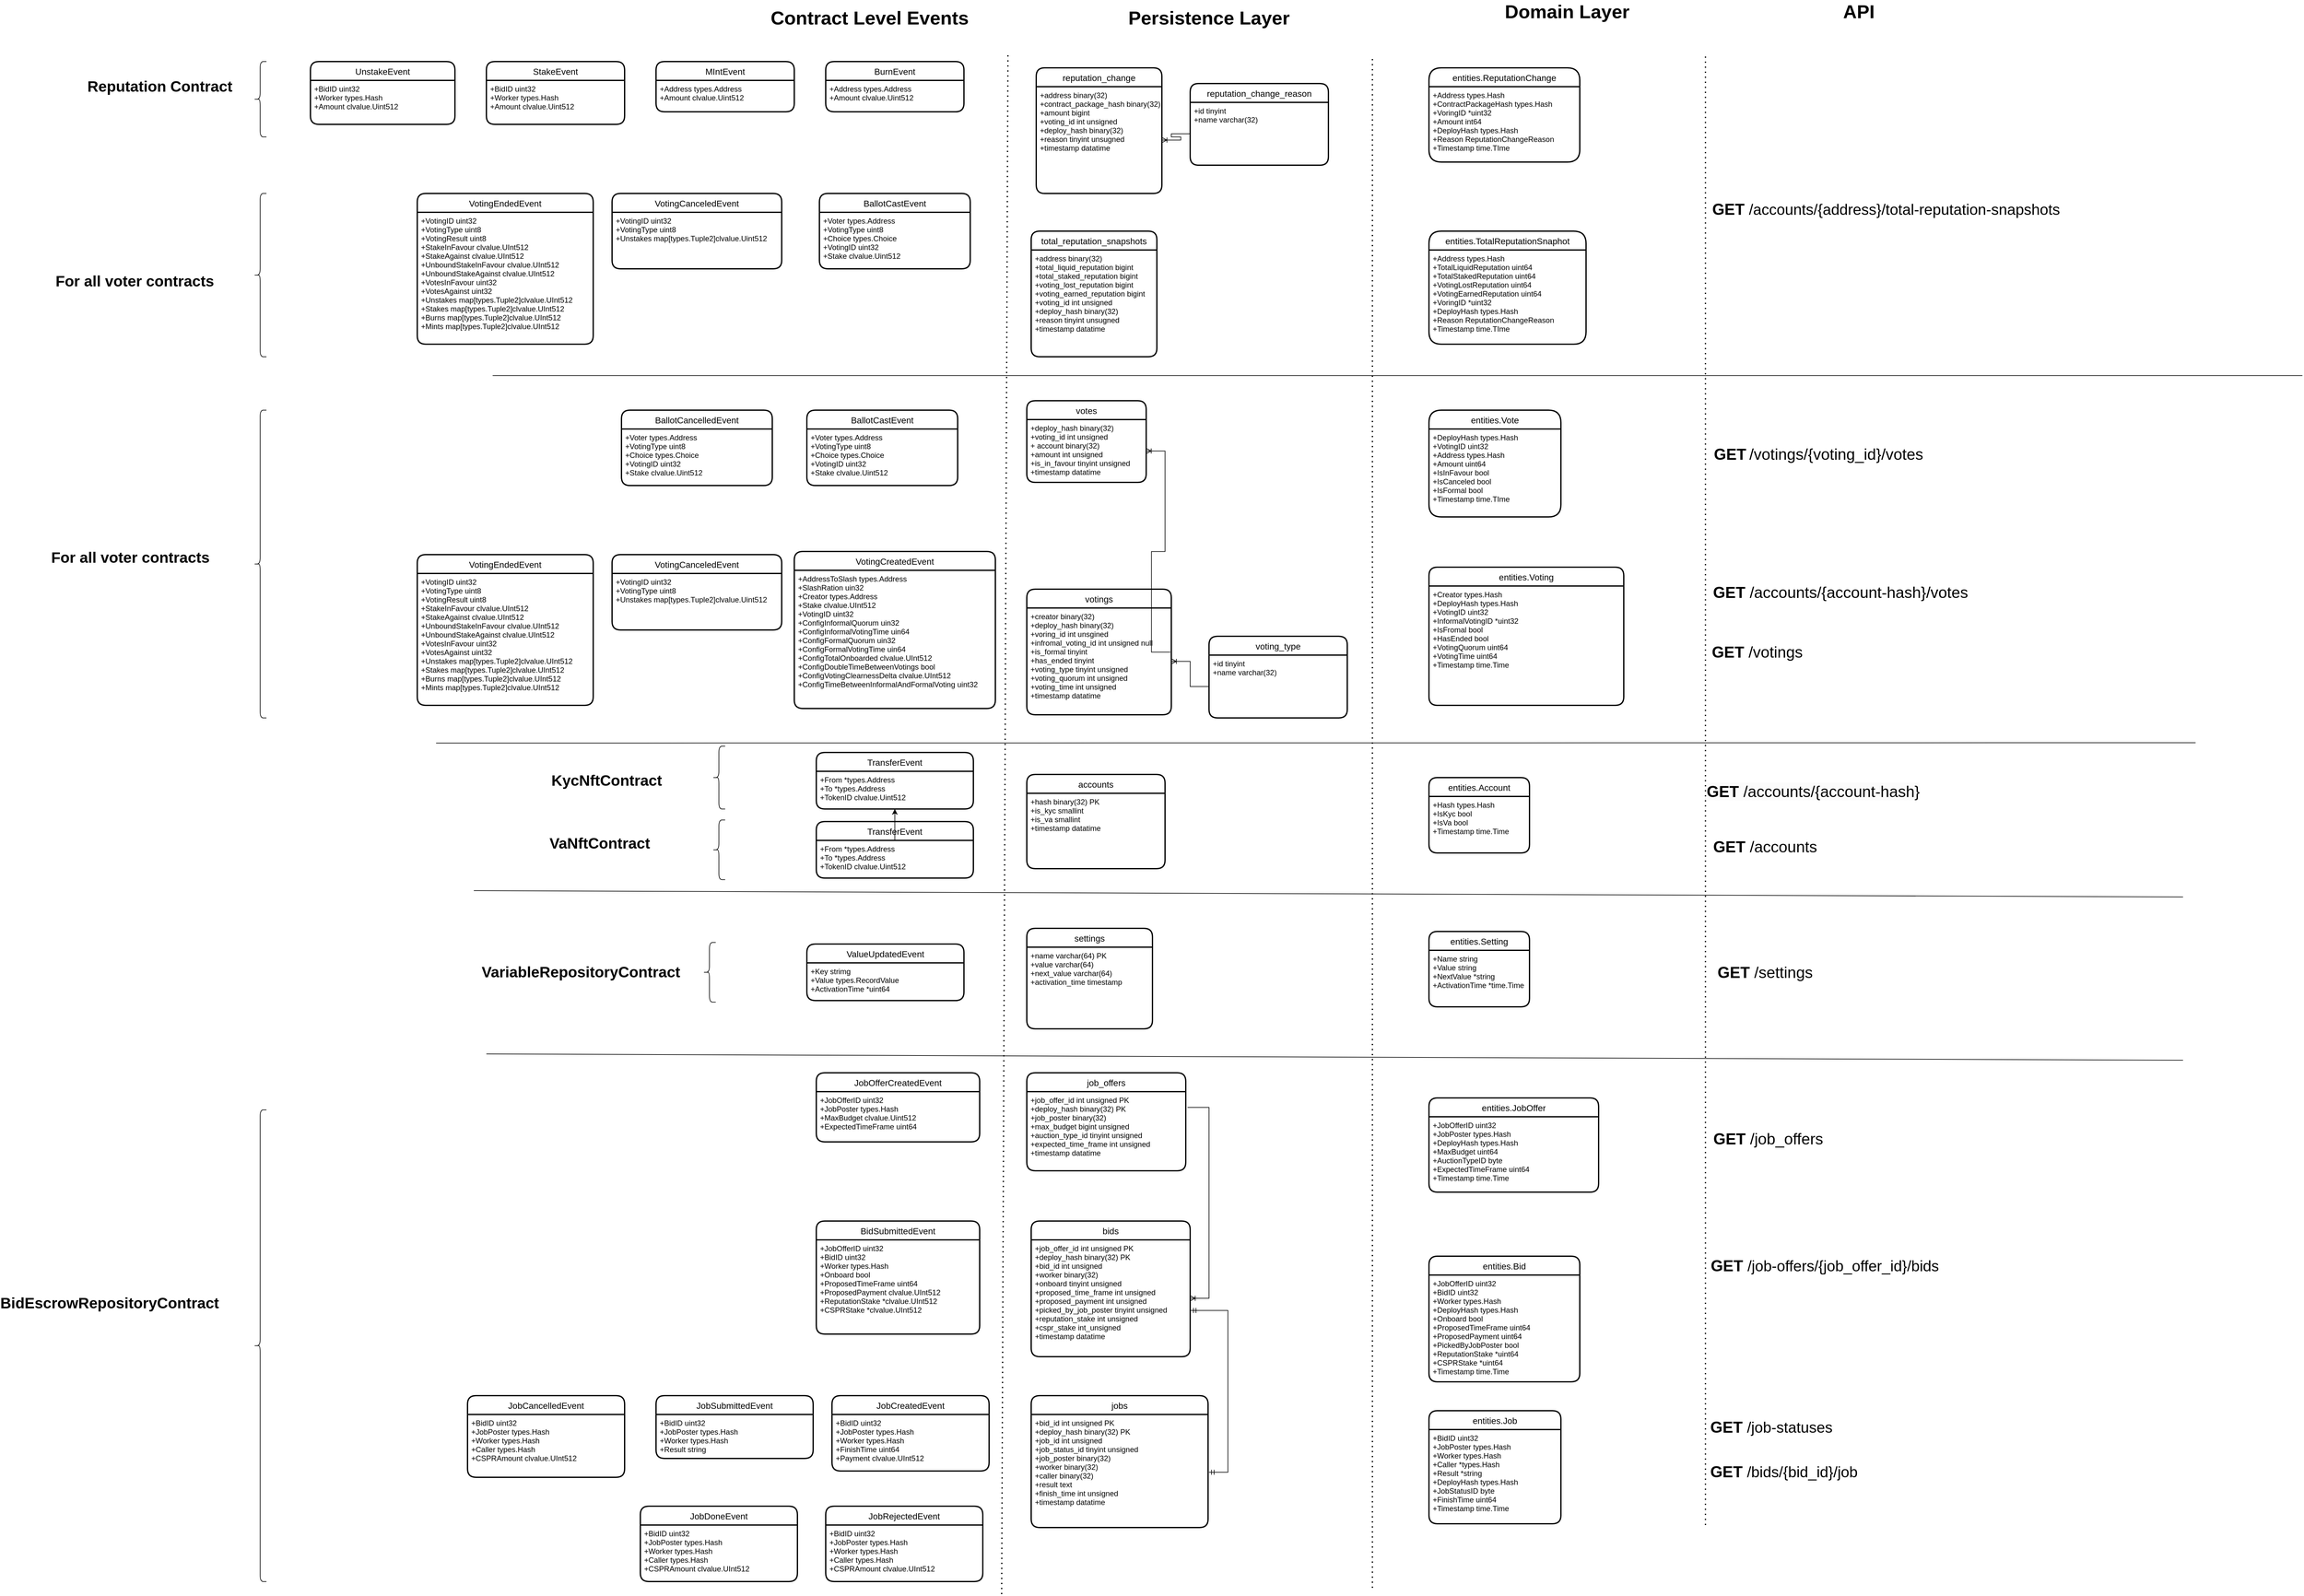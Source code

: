 <mxfile version="21.6.6" type="device">
  <diagram name="Страница 1" id="TCb4qISm6KaE92ohDFvd">
    <mxGraphModel dx="5564" dy="2964" grid="1" gridSize="10" guides="1" tooltips="1" connect="1" arrows="1" fold="1" page="1" pageScale="1" pageWidth="827" pageHeight="1169" math="0" shadow="0">
      <root>
        <mxCell id="0" />
        <mxCell id="1" parent="0" />
        <mxCell id="FaRXy2FFPlZX_t-hhjQD-1" value="reputation_change" style="swimlane;childLayout=stackLayout;horizontal=1;startSize=30;horizontalStack=0;rounded=1;fontSize=14;fontStyle=0;strokeWidth=2;resizeParent=0;resizeLast=1;shadow=0;dashed=0;align=center;" parent="1" vertex="1">
          <mxGeometry x="-625" y="20" width="200" height="200" as="geometry" />
        </mxCell>
        <mxCell id="FaRXy2FFPlZX_t-hhjQD-2" value="+address binary(32)&#xa;+contract_package_hash binary(32)&#xa;+amount bigint&#xa;+voting_id int unsigned&#xa;+deploy_hash binary(32)&#xa;+reason tinyint unsugned&#xa;+timestamp datatime&#xa;" style="align=left;strokeColor=none;fillColor=none;spacingLeft=4;fontSize=12;verticalAlign=top;resizable=0;rotatable=0;part=1;" parent="FaRXy2FFPlZX_t-hhjQD-1" vertex="1">
          <mxGeometry y="30" width="200" height="170" as="geometry" />
        </mxCell>
        <mxCell id="FaRXy2FFPlZX_t-hhjQD-3" value="votings" style="swimlane;childLayout=stackLayout;horizontal=1;startSize=30;horizontalStack=0;rounded=1;fontSize=14;fontStyle=0;strokeWidth=2;resizeParent=0;resizeLast=1;shadow=0;dashed=0;align=center;" parent="1" vertex="1">
          <mxGeometry x="-640" y="850" width="230" height="200" as="geometry" />
        </mxCell>
        <mxCell id="FaRXy2FFPlZX_t-hhjQD-4" value="+creator binary(32)&#xa;+deploy_hash binary(32)&#xa;+voring_id int unsgined&#xa;+infromal_voting_id int unsigned null&#xa;+is_formal tinyint &#xa;+has_ended tinyint&#xa;+voting_type tinyint unsigned&#xa;+voting_quorum int unsigned&#xa;+voting_time int unsigned &#xa;+timestamp datatime&#xa;" style="align=left;strokeColor=none;fillColor=none;spacingLeft=4;fontSize=12;verticalAlign=top;resizable=0;rotatable=0;part=1;" parent="FaRXy2FFPlZX_t-hhjQD-3" vertex="1">
          <mxGeometry y="30" width="230" height="170" as="geometry" />
        </mxCell>
        <mxCell id="FaRXy2FFPlZX_t-hhjQD-5" value="votes" style="swimlane;childLayout=stackLayout;horizontal=1;startSize=30;horizontalStack=0;rounded=1;fontSize=14;fontStyle=0;strokeWidth=2;resizeParent=0;resizeLast=1;shadow=0;dashed=0;align=center;" parent="1" vertex="1">
          <mxGeometry x="-640" y="550" width="190" height="130" as="geometry" />
        </mxCell>
        <mxCell id="FaRXy2FFPlZX_t-hhjQD-6" value="+deploy_hash binary(32)&#xa;+voting_id int unsigned&#xa;+ account binary(32)&#xa;+amount int unsigned&#xa;+is_in_favour tinyint unsigned&#xa;+timestamp datatime" style="align=left;strokeColor=none;fillColor=none;spacingLeft=4;fontSize=12;verticalAlign=top;resizable=0;rotatable=0;part=1;" parent="FaRXy2FFPlZX_t-hhjQD-5" vertex="1">
          <mxGeometry y="30" width="190" height="100" as="geometry" />
        </mxCell>
        <mxCell id="FaRXy2FFPlZX_t-hhjQD-7" value="settings" style="swimlane;childLayout=stackLayout;horizontal=1;startSize=30;horizontalStack=0;rounded=1;fontSize=14;fontStyle=0;strokeWidth=2;resizeParent=0;resizeLast=1;shadow=0;dashed=0;align=center;" parent="1" vertex="1">
          <mxGeometry x="-640" y="1390" width="200" height="160" as="geometry" />
        </mxCell>
        <mxCell id="FaRXy2FFPlZX_t-hhjQD-8" value="+name varchar(64) PK&#xa;+value varchar(64)&#xa;+next_value varchar(64)&#xa;+activation_time timestamp" style="align=left;strokeColor=none;fillColor=none;spacingLeft=4;fontSize=12;verticalAlign=top;resizable=0;rotatable=0;part=1;" parent="FaRXy2FFPlZX_t-hhjQD-7" vertex="1">
          <mxGeometry y="30" width="200" height="130" as="geometry" />
        </mxCell>
        <mxCell id="FaRXy2FFPlZX_t-hhjQD-9" value="accounts" style="swimlane;childLayout=stackLayout;horizontal=1;startSize=30;horizontalStack=0;rounded=1;fontSize=14;fontStyle=0;strokeWidth=2;resizeParent=0;resizeLast=1;shadow=0;dashed=0;align=center;" parent="1" vertex="1">
          <mxGeometry x="-640" y="1145" width="220" height="150" as="geometry" />
        </mxCell>
        <mxCell id="FaRXy2FFPlZX_t-hhjQD-10" value="+hash binary(32) PK&#xa;+is_kyc smallint&#xa;+is_va smallint&#xa;+timestamp datatime&#xa;" style="align=left;strokeColor=none;fillColor=none;spacingLeft=4;fontSize=12;verticalAlign=top;resizable=0;rotatable=0;part=1;" parent="FaRXy2FFPlZX_t-hhjQD-9" vertex="1">
          <mxGeometry y="30" width="220" height="120" as="geometry" />
        </mxCell>
        <mxCell id="FaRXy2FFPlZX_t-hhjQD-15" value="&lt;font style=&quot;font-size: 30px;&quot;&gt;&lt;b&gt;Persistenсe Layer&lt;/b&gt;&lt;/font&gt;" style="text;html=1;strokeColor=none;fillColor=none;align=center;verticalAlign=middle;whiteSpace=wrap;rounded=0;" parent="1" vertex="1">
          <mxGeometry x="-570" y="-70" width="440" height="20" as="geometry" />
        </mxCell>
        <mxCell id="FaRXy2FFPlZX_t-hhjQD-16" value="" style="endArrow=none;dashed=1;html=1;dashPattern=1 3;strokeWidth=2;rounded=0;fontSize=24;" parent="1" edge="1">
          <mxGeometry width="50" height="50" relative="1" as="geometry">
            <mxPoint x="-90" y="2440" as="sourcePoint" />
            <mxPoint x="-90" as="targetPoint" />
          </mxGeometry>
        </mxCell>
        <mxCell id="FaRXy2FFPlZX_t-hhjQD-17" value="&lt;font style=&quot;font-size: 30px;&quot;&gt;&lt;b&gt;Domain Layer&lt;/b&gt;&lt;/font&gt;" style="text;html=1;strokeColor=none;fillColor=none;align=center;verticalAlign=middle;whiteSpace=wrap;rounded=0;" parent="1" vertex="1">
          <mxGeometry y="-80" width="440" height="20" as="geometry" />
        </mxCell>
        <mxCell id="FaRXy2FFPlZX_t-hhjQD-18" value="&lt;font style=&quot;font-size: 30px;&quot;&gt;&lt;b&gt;&amp;nbsp;API&lt;/b&gt;&lt;/font&gt;" style="text;html=1;strokeColor=none;fillColor=none;align=center;verticalAlign=middle;whiteSpace=wrap;rounded=0;" parent="1" vertex="1">
          <mxGeometry x="460" y="-80" width="440" height="20" as="geometry" />
        </mxCell>
        <mxCell id="FaRXy2FFPlZX_t-hhjQD-19" value="entities.Account" style="swimlane;childLayout=stackLayout;horizontal=1;startSize=30;horizontalStack=0;rounded=1;fontSize=14;fontStyle=0;strokeWidth=2;resizeParent=0;resizeLast=1;shadow=0;dashed=0;align=center;" parent="1" vertex="1">
          <mxGeometry y="1150" width="160" height="120" as="geometry" />
        </mxCell>
        <mxCell id="FaRXy2FFPlZX_t-hhjQD-20" value="+Hash types.Hash&#xa;+IsKyc bool&#xa;+IsVa bool&#xa;+Timestamp time.Time&#xa;" style="align=left;strokeColor=none;fillColor=none;spacingLeft=4;fontSize=12;verticalAlign=top;resizable=0;rotatable=0;part=1;" parent="FaRXy2FFPlZX_t-hhjQD-19" vertex="1">
          <mxGeometry y="30" width="160" height="90" as="geometry" />
        </mxCell>
        <mxCell id="FaRXy2FFPlZX_t-hhjQD-21" value="" style="endArrow=none;dashed=1;html=1;dashPattern=1 3;strokeWidth=2;rounded=0;fontSize=24;" parent="1" edge="1">
          <mxGeometry width="50" height="50" relative="1" as="geometry">
            <mxPoint x="440" y="2340" as="sourcePoint" />
            <mxPoint x="440" as="targetPoint" />
          </mxGeometry>
        </mxCell>
        <mxCell id="FaRXy2FFPlZX_t-hhjQD-22" value="&lt;font style=&quot;font-size: 25px;&quot;&gt;&lt;b&gt;GET&lt;/b&gt; /accounts&lt;/font&gt;" style="text;html=1;strokeColor=none;fillColor=none;align=center;verticalAlign=middle;whiteSpace=wrap;rounded=0;fontSize=24;" parent="1" vertex="1">
          <mxGeometry x="440" y="1245" width="190" height="30" as="geometry" />
        </mxCell>
        <mxCell id="FaRXy2FFPlZX_t-hhjQD-27" value="" style="endArrow=none;html=1;rounded=0;fontSize=18;" parent="1" edge="1">
          <mxGeometry width="50" height="50" relative="1" as="geometry">
            <mxPoint x="-1520" y="1330" as="sourcePoint" />
            <mxPoint x="1200" y="1340" as="targetPoint" />
          </mxGeometry>
        </mxCell>
        <mxCell id="FaRXy2FFPlZX_t-hhjQD-30" value="entities.Setting" style="swimlane;childLayout=stackLayout;horizontal=1;startSize=30;horizontalStack=0;rounded=1;fontSize=14;fontStyle=0;strokeWidth=2;resizeParent=0;resizeLast=1;shadow=0;dashed=0;align=center;" parent="1" vertex="1">
          <mxGeometry y="1395" width="160" height="120" as="geometry" />
        </mxCell>
        <mxCell id="FaRXy2FFPlZX_t-hhjQD-31" value="+Name string&#xa;+Value string&#xa;+NextValue *string&#xa;+ActivationTime *time.Time" style="align=left;strokeColor=none;fillColor=none;spacingLeft=4;fontSize=12;verticalAlign=top;resizable=0;rotatable=0;part=1;" parent="FaRXy2FFPlZX_t-hhjQD-30" vertex="1">
          <mxGeometry y="30" width="160" height="90" as="geometry" />
        </mxCell>
        <mxCell id="FaRXy2FFPlZX_t-hhjQD-32" value="&lt;font style=&quot;font-size: 25px;&quot;&gt;&lt;b&gt;GET&lt;/b&gt; /job_offers&lt;/font&gt;" style="text;html=1;strokeColor=none;fillColor=none;align=center;verticalAlign=middle;whiteSpace=wrap;rounded=0;fontSize=24;" parent="1" vertex="1">
          <mxGeometry x="440" y="1710" width="200" height="30" as="geometry" />
        </mxCell>
        <mxCell id="FaRXy2FFPlZX_t-hhjQD-35" value="&lt;font style=&quot;font-size: 25px;&quot;&gt;&lt;b&gt;GET&lt;/b&gt; /settings&lt;/font&gt;" style="text;html=1;strokeColor=none;fillColor=none;align=center;verticalAlign=middle;whiteSpace=wrap;rounded=0;fontSize=24;" parent="1" vertex="1">
          <mxGeometry x="440" y="1445" width="190" height="30" as="geometry" />
        </mxCell>
        <mxCell id="FaRXy2FFPlZX_t-hhjQD-37" value="" style="endArrow=none;html=1;rounded=0;fontSize=18;" parent="1" edge="1">
          <mxGeometry width="50" height="50" relative="1" as="geometry">
            <mxPoint x="-1490" y="510" as="sourcePoint" />
            <mxPoint x="1390" y="510" as="targetPoint" />
          </mxGeometry>
        </mxCell>
        <mxCell id="FaRXy2FFPlZX_t-hhjQD-38" value="" style="edgeStyle=entityRelationEdgeStyle;fontSize=12;html=1;endArrow=ERoneToMany;rounded=0;exitX=0.993;exitY=0.413;exitDx=0;exitDy=0;exitPerimeter=0;entryX=1;entryY=0.5;entryDx=0;entryDy=0;" parent="1" source="FaRXy2FFPlZX_t-hhjQD-4" target="FaRXy2FFPlZX_t-hhjQD-6" edge="1">
          <mxGeometry width="100" height="100" relative="1" as="geometry">
            <mxPoint x="-248.04" y="850.69" as="sourcePoint" />
            <mxPoint x="-380" y="720" as="targetPoint" />
            <Array as="points">
              <mxPoint x="198.05" y="601.81" />
              <mxPoint x="198.05" y="771.81" />
              <mxPoint x="188.05" y="771.81" />
            </Array>
          </mxGeometry>
        </mxCell>
        <mxCell id="FaRXy2FFPlZX_t-hhjQD-41" value="entities.Voting" style="swimlane;childLayout=stackLayout;horizontal=1;startSize=30;horizontalStack=0;rounded=1;fontSize=14;fontStyle=0;strokeWidth=2;resizeParent=0;resizeLast=1;shadow=0;dashed=0;align=center;" parent="1" vertex="1">
          <mxGeometry y="815" width="310" height="220" as="geometry" />
        </mxCell>
        <mxCell id="FaRXy2FFPlZX_t-hhjQD-42" value="+Creator types.Hash&#xa;+DeployHash types.Hash&#xa;+VotingID uint32&#xa;+InformalVotingID *uint32&#xa;+IsFromal bool&#xa;+HasEnded bool&#xa;+VotingQuorum uint64&#xa;+VotingTime uint64&#xa;+Timestamp time.Time" style="align=left;strokeColor=none;fillColor=none;spacingLeft=4;fontSize=12;verticalAlign=top;resizable=0;rotatable=0;part=1;" parent="FaRXy2FFPlZX_t-hhjQD-41" vertex="1">
          <mxGeometry y="30" width="310" height="190" as="geometry" />
        </mxCell>
        <mxCell id="FaRXy2FFPlZX_t-hhjQD-43" value="entities.Vote" style="swimlane;childLayout=stackLayout;horizontal=1;startSize=30;horizontalStack=0;rounded=1;fontSize=14;fontStyle=0;strokeWidth=2;resizeParent=0;resizeLast=1;shadow=0;dashed=0;align=center;arcSize=22;" parent="1" vertex="1">
          <mxGeometry y="565" width="210" height="170" as="geometry" />
        </mxCell>
        <mxCell id="FaRXy2FFPlZX_t-hhjQD-44" value="+DeployHash types.Hash&#xa;+VotingID uint32&#xa;+Address types.Hash&#xa;+Amount uint64&#xa;+IsInFavour bool&#xa;+IsCanceled bool&#xa;+IsFormal bool&#xa;+Timestamp time.TIme&#xa;" style="align=left;strokeColor=none;fillColor=none;spacingLeft=4;fontSize=12;verticalAlign=top;resizable=0;rotatable=0;part=1;" parent="FaRXy2FFPlZX_t-hhjQD-43" vertex="1">
          <mxGeometry y="30" width="210" height="140" as="geometry" />
        </mxCell>
        <mxCell id="FaRXy2FFPlZX_t-hhjQD-45" value="reputation_change_reason" style="swimlane;childLayout=stackLayout;horizontal=1;startSize=30;horizontalStack=0;rounded=1;fontSize=14;fontStyle=0;strokeWidth=2;resizeParent=0;resizeLast=1;shadow=0;dashed=0;align=center;" parent="1" vertex="1">
          <mxGeometry x="-380" y="45" width="220" height="130" as="geometry" />
        </mxCell>
        <mxCell id="FaRXy2FFPlZX_t-hhjQD-46" value="+id tinyint&#xa;+name varchar(32)" style="align=left;strokeColor=none;fillColor=none;spacingLeft=4;fontSize=12;verticalAlign=top;resizable=0;rotatable=0;part=1;" parent="FaRXy2FFPlZX_t-hhjQD-45" vertex="1">
          <mxGeometry y="30" width="220" height="100" as="geometry" />
        </mxCell>
        <mxCell id="FaRXy2FFPlZX_t-hhjQD-47" value="" style="edgeStyle=entityRelationEdgeStyle;fontSize=12;html=1;endArrow=ERoneToMany;rounded=0;exitX=0;exitY=0.5;exitDx=0;exitDy=0;entryX=1;entryY=0.5;entryDx=0;entryDy=0;" parent="1" source="FaRXy2FFPlZX_t-hhjQD-46" target="FaRXy2FFPlZX_t-hhjQD-2" edge="1">
          <mxGeometry width="100" height="100" relative="1" as="geometry">
            <mxPoint x="-520" y="240" as="sourcePoint" />
            <mxPoint x="-600" y="385" as="targetPoint" />
          </mxGeometry>
        </mxCell>
        <mxCell id="FaRXy2FFPlZX_t-hhjQD-49" value="&lt;font style=&quot;&quot;&gt;&lt;font style=&quot;&quot;&gt;&lt;b style=&quot;&quot;&gt;&lt;font style=&quot;font-size: 25px;&quot;&gt;GET&lt;/font&gt;&lt;/b&gt;&lt;span style=&quot;font-size: 18px;&quot;&gt;&amp;nbsp;&lt;/span&gt;&lt;/font&gt;&lt;font style=&quot;font-size: 25px;&quot;&gt;/votings/{voting_id}/votes&lt;/font&gt;&lt;/font&gt;" style="text;html=1;strokeColor=none;fillColor=none;align=center;verticalAlign=middle;whiteSpace=wrap;rounded=0;fontSize=24;" parent="1" vertex="1">
          <mxGeometry x="440" y="620" width="360" height="30" as="geometry" />
        </mxCell>
        <mxCell id="FaRXy2FFPlZX_t-hhjQD-50" value="&lt;font style=&quot;font-size: 25px;&quot;&gt;&lt;font style=&quot;font-size: 25px;&quot;&gt;&lt;font style=&quot;font-size: 25px;&quot;&gt;&lt;b style=&quot;&quot;&gt;GET&lt;/b&gt;&amp;nbsp;&lt;/font&gt;&lt;/font&gt;&lt;font style=&quot;font-size: 25px;&quot;&gt;/accounts/{account-hash}/votes&lt;/font&gt;&lt;/font&gt;" style="text;html=1;strokeColor=none;fillColor=none;align=center;verticalAlign=middle;whiteSpace=wrap;rounded=0;fontSize=24;" parent="1" vertex="1">
          <mxGeometry x="440" y="840" width="430" height="30" as="geometry" />
        </mxCell>
        <mxCell id="FaRXy2FFPlZX_t-hhjQD-51" value="&lt;font style=&quot;font-size: 25px;&quot;&gt;&lt;font style=&quot;border-color: var(--border-color); font-size: 25px;&quot;&gt;&lt;b style=&quot;&quot;&gt;GET&lt;/b&gt;&amp;nbsp;&lt;/font&gt;&lt;font style=&quot;font-size: 25px;&quot;&gt;/votings&lt;/font&gt;&lt;/font&gt;" style="text;html=1;strokeColor=none;fillColor=none;align=center;verticalAlign=middle;whiteSpace=wrap;rounded=0;fontSize=24;" parent="1" vertex="1">
          <mxGeometry x="440" y="935" width="165" height="30" as="geometry" />
        </mxCell>
        <mxCell id="FaRXy2FFPlZX_t-hhjQD-52" value="&lt;font style=&quot;font-size: 25px;&quot;&gt;&lt;span style=&quot;color: rgb(0, 0, 0); font-family: Helvetica; font-style: normal; font-variant-ligatures: normal; font-variant-caps: normal; letter-spacing: normal; orphans: 2; text-align: center; text-indent: 0px; text-transform: none; widows: 2; word-spacing: 0px; -webkit-text-stroke-width: 0px; background-color: rgb(251, 251, 251); text-decoration-thickness: initial; text-decoration-style: initial; text-decoration-color: initial; float: none; display: inline !important;&quot;&gt;&lt;b style=&quot;&quot;&gt;GET&lt;/b&gt;&lt;/span&gt;&lt;span style=&quot;color: rgb(0, 0, 0); font-family: Helvetica; font-style: normal; font-variant-ligatures: normal; font-variant-caps: normal; font-weight: 400; letter-spacing: normal; orphans: 2; text-align: center; text-indent: 0px; text-transform: none; widows: 2; word-spacing: 0px; -webkit-text-stroke-width: 0px; background-color: rgb(251, 251, 251); text-decoration-thickness: initial; text-decoration-style: initial; text-decoration-color: initial; float: none; display: inline !important;&quot;&gt; /accounts/{account-hash}&lt;/span&gt;&lt;/font&gt;" style="text;whiteSpace=wrap;html=1;fontSize=18;" parent="1" vertex="1">
          <mxGeometry x="440" y="1150" width="400" height="50" as="geometry" />
        </mxCell>
        <mxCell id="FaRXy2FFPlZX_t-hhjQD-53" value="entities.ReputationChange" style="swimlane;childLayout=stackLayout;horizontal=1;startSize=30;horizontalStack=0;rounded=1;fontSize=14;fontStyle=0;strokeWidth=2;resizeParent=0;resizeLast=1;shadow=0;dashed=0;align=center;arcSize=22;" parent="1" vertex="1">
          <mxGeometry y="20" width="240" height="150" as="geometry" />
        </mxCell>
        <mxCell id="FaRXy2FFPlZX_t-hhjQD-54" value="+Address types.Hash&#xa;+ContractPackageHash types.Hash&#xa;+VoringID *uint32&#xa;+Amount int64&#xa;+DeployHash types.Hash&#xa;+Reason ReputationChangeReason&#xa;+Timestamp time.TIme&#xa;" style="align=left;strokeColor=none;fillColor=none;spacingLeft=4;fontSize=12;verticalAlign=top;resizable=0;rotatable=0;part=1;" parent="FaRXy2FFPlZX_t-hhjQD-53" vertex="1">
          <mxGeometry y="30" width="240" height="120" as="geometry" />
        </mxCell>
        <mxCell id="FaRXy2FFPlZX_t-hhjQD-60" value="&lt;font style=&quot;font-size: 25px;&quot;&gt;&lt;font style=&quot;font-size: 25px;&quot;&gt;&lt;font style=&quot;font-size: 25px;&quot;&gt;&lt;b style=&quot;&quot;&gt;GET&lt;/b&gt;&amp;nbsp;&lt;/font&gt;&lt;/font&gt;&lt;/font&gt;/accounts/{address}/total-reputation-snapshots" style="text;html=1;strokeColor=none;fillColor=none;align=center;verticalAlign=middle;whiteSpace=wrap;rounded=0;fontSize=24;" parent="1" vertex="1">
          <mxGeometry x="440" y="230" width="575" height="30" as="geometry" />
        </mxCell>
        <mxCell id="FaRXy2FFPlZX_t-hhjQD-62" value="voting_type" style="swimlane;childLayout=stackLayout;horizontal=1;startSize=30;horizontalStack=0;rounded=1;fontSize=14;fontStyle=0;strokeWidth=2;resizeParent=0;resizeLast=1;shadow=0;dashed=0;align=center;" parent="1" vertex="1">
          <mxGeometry x="-350" y="925" width="220" height="130" as="geometry" />
        </mxCell>
        <mxCell id="FaRXy2FFPlZX_t-hhjQD-63" value="+id tinyint&#xa;+name varchar(32)" style="align=left;strokeColor=none;fillColor=none;spacingLeft=4;fontSize=12;verticalAlign=top;resizable=0;rotatable=0;part=1;" parent="FaRXy2FFPlZX_t-hhjQD-62" vertex="1">
          <mxGeometry y="30" width="220" height="100" as="geometry" />
        </mxCell>
        <mxCell id="FaRXy2FFPlZX_t-hhjQD-64" value="" style="edgeStyle=entityRelationEdgeStyle;fontSize=12;html=1;endArrow=ERoneToMany;rounded=0;exitX=0;exitY=0.5;exitDx=0;exitDy=0;entryX=1;entryY=0.5;entryDx=0;entryDy=0;" parent="1" source="FaRXy2FFPlZX_t-hhjQD-63" target="FaRXy2FFPlZX_t-hhjQD-4" edge="1">
          <mxGeometry width="100" height="100" relative="1" as="geometry">
            <mxPoint x="-510" y="1204" as="sourcePoint" />
            <mxPoint x="-400" y="1141.5" as="targetPoint" />
          </mxGeometry>
        </mxCell>
        <mxCell id="O9q-SJ7GEx1dm_CC4fe2-1" value="&lt;font style=&quot;font-size: 30px;&quot;&gt;&lt;b&gt;Contract Level Events&lt;/b&gt;&lt;/font&gt;" style="text;html=1;strokeColor=none;fillColor=none;align=center;verticalAlign=middle;whiteSpace=wrap;rounded=0;" parent="1" vertex="1">
          <mxGeometry x="-1110" y="-70" width="440" height="20" as="geometry" />
        </mxCell>
        <mxCell id="O9q-SJ7GEx1dm_CC4fe2-2" value="" style="endArrow=none;dashed=1;html=1;dashPattern=1 3;strokeWidth=2;rounded=0;fontSize=24;" parent="1" edge="1">
          <mxGeometry width="50" height="50" relative="1" as="geometry">
            <mxPoint x="-680" y="2450" as="sourcePoint" />
            <mxPoint x="-670" y="-1" as="targetPoint" />
          </mxGeometry>
        </mxCell>
        <mxCell id="8H2uUOVwHWf8vIkHYVnv-1" value="entities.TotalReputationSnaphot" style="swimlane;childLayout=stackLayout;horizontal=1;startSize=30;horizontalStack=0;rounded=1;fontSize=14;fontStyle=0;strokeWidth=2;resizeParent=0;resizeLast=1;shadow=0;dashed=0;align=center;arcSize=22;" vertex="1" parent="1">
          <mxGeometry y="280" width="250" height="180" as="geometry" />
        </mxCell>
        <mxCell id="8H2uUOVwHWf8vIkHYVnv-2" value="+Address types.Hash&#xa;+TotalLiquidReputation uint64&#xa;+TotalStakedReputation uint64&#xa;+VotingLostReputation uint64&#xa;+VotingEarnedReputation uint64&#xa;+VoringID *uint32&#xa;+DeployHash types.Hash&#xa;+Reason ReputationChangeReason&#xa;+Timestamp time.TIme&#xa;" style="align=left;strokeColor=none;fillColor=none;spacingLeft=4;fontSize=12;verticalAlign=top;resizable=0;rotatable=0;part=1;" vertex="1" parent="8H2uUOVwHWf8vIkHYVnv-1">
          <mxGeometry y="30" width="250" height="150" as="geometry" />
        </mxCell>
        <mxCell id="8H2uUOVwHWf8vIkHYVnv-5" value="total_reputation_snapshots" style="swimlane;childLayout=stackLayout;horizontal=1;startSize=30;horizontalStack=0;rounded=1;fontSize=14;fontStyle=0;strokeWidth=2;resizeParent=0;resizeLast=1;shadow=0;dashed=0;align=center;" vertex="1" parent="1">
          <mxGeometry x="-633" y="280" width="200" height="200" as="geometry" />
        </mxCell>
        <mxCell id="8H2uUOVwHWf8vIkHYVnv-6" value="+address binary(32)&#xa;+total_liquid_reputation bigint&#xa;+total_staked_reputation bigint&#xa;+voting_lost_reputation bigint&#xa;+voting_earned_reputation bigint&#xa;+voting_id int unsigned&#xa;+deploy_hash binary(32)&#xa;+reason tinyint unsugned&#xa;+timestamp datatime&#xa;" style="align=left;strokeColor=none;fillColor=none;spacingLeft=4;fontSize=12;verticalAlign=top;resizable=0;rotatable=0;part=1;" vertex="1" parent="8H2uUOVwHWf8vIkHYVnv-5">
          <mxGeometry y="30" width="200" height="170" as="geometry" />
        </mxCell>
        <mxCell id="8H2uUOVwHWf8vIkHYVnv-10" value="" style="endArrow=none;html=1;rounded=0;fontSize=18;" edge="1" parent="1">
          <mxGeometry width="50" height="50" relative="1" as="geometry">
            <mxPoint x="-1580" y="1095" as="sourcePoint" />
            <mxPoint x="1220" y="1094.5" as="targetPoint" />
          </mxGeometry>
        </mxCell>
        <mxCell id="8H2uUOVwHWf8vIkHYVnv-12" value="" style="endArrow=none;html=1;rounded=0;fontSize=18;" edge="1" parent="1">
          <mxGeometry width="50" height="50" relative="1" as="geometry">
            <mxPoint x="-1500" y="1590" as="sourcePoint" />
            <mxPoint x="1200" y="1600" as="targetPoint" />
          </mxGeometry>
        </mxCell>
        <mxCell id="8H2uUOVwHWf8vIkHYVnv-14" value="entities.Bid" style="swimlane;childLayout=stackLayout;horizontal=1;startSize=30;horizontalStack=0;rounded=1;fontSize=14;fontStyle=0;strokeWidth=2;resizeParent=0;resizeLast=1;shadow=0;dashed=0;align=center;" vertex="1" parent="1">
          <mxGeometry y="1912" width="240" height="200" as="geometry" />
        </mxCell>
        <mxCell id="8H2uUOVwHWf8vIkHYVnv-15" value="+JobOfferID uint32&#xa;+BidID uint32&#xa;+Worker types.Hash&#xa;+DeployHash types.Hash&#xa;+Onboard bool&#xa;+ProposedTimeFrame uint64&#xa;+ProposedPayment uint64&#xa;+PickedByJobPoster bool&#xa;+ReputationStake *uint64&#xa;+CSPRStake *uint64&#xa;+Timestamp time.Time" style="align=left;strokeColor=none;fillColor=none;spacingLeft=4;fontSize=12;verticalAlign=top;resizable=0;rotatable=0;part=1;" vertex="1" parent="8H2uUOVwHWf8vIkHYVnv-14">
          <mxGeometry y="30" width="240" height="170" as="geometry" />
        </mxCell>
        <mxCell id="8H2uUOVwHWf8vIkHYVnv-19" value="entities.Job" style="swimlane;childLayout=stackLayout;horizontal=1;startSize=30;horizontalStack=0;rounded=1;fontSize=14;fontStyle=0;strokeWidth=2;resizeParent=0;resizeLast=1;shadow=0;dashed=0;align=center;" vertex="1" parent="1">
          <mxGeometry y="2158" width="210" height="180" as="geometry" />
        </mxCell>
        <mxCell id="8H2uUOVwHWf8vIkHYVnv-20" value="+BidID uint32&#xa;+JobPoster types.Hash&#xa;+Worker types.Hash&#xa;+Caller *types.Hash&#xa;+Result *string&#xa;+DeployHash types.Hash&#xa;+JobStatusID byte&#xa;+FinishTime uint64&#xa;+Timestamp time.Time" style="align=left;strokeColor=none;fillColor=none;spacingLeft=4;fontSize=12;verticalAlign=top;resizable=0;rotatable=0;part=1;" vertex="1" parent="8H2uUOVwHWf8vIkHYVnv-19">
          <mxGeometry y="30" width="210" height="150" as="geometry" />
        </mxCell>
        <mxCell id="8H2uUOVwHWf8vIkHYVnv-21" value="entities.JobOffer" style="swimlane;childLayout=stackLayout;horizontal=1;startSize=30;horizontalStack=0;rounded=1;fontSize=14;fontStyle=0;strokeWidth=2;resizeParent=0;resizeLast=1;shadow=0;dashed=0;align=center;" vertex="1" parent="1">
          <mxGeometry y="1660" width="270" height="150" as="geometry" />
        </mxCell>
        <mxCell id="8H2uUOVwHWf8vIkHYVnv-22" value="+JobOfferID uint32&#xa;+JobPoster types.Hash&#xa;+DeployHash types.Hash&#xa;+MaxBudget uint64&#xa;+AuctionTypeID byte&#xa;+ExpectedTimeFrame uint64&#xa;+Timestamp time.Time" style="align=left;strokeColor=none;fillColor=none;spacingLeft=4;fontSize=12;verticalAlign=top;resizable=0;rotatable=0;part=1;" vertex="1" parent="8H2uUOVwHWf8vIkHYVnv-21">
          <mxGeometry y="30" width="270" height="120" as="geometry" />
        </mxCell>
        <mxCell id="8H2uUOVwHWf8vIkHYVnv-24" value="&lt;font style=&quot;font-size: 25px;&quot;&gt;&lt;b&gt;GET&lt;/b&gt;&amp;nbsp;&lt;/font&gt;/job-offers/{job_offer_id}/bids" style="text;html=1;strokeColor=none;fillColor=none;align=center;verticalAlign=middle;whiteSpace=wrap;rounded=0;fontSize=24;" vertex="1" parent="1">
          <mxGeometry x="440" y="1912" width="380" height="30" as="geometry" />
        </mxCell>
        <mxCell id="8H2uUOVwHWf8vIkHYVnv-25" value="&lt;font style=&quot;font-size: 25px;&quot;&gt;&lt;b&gt;GET&lt;/b&gt;&amp;nbsp;&lt;/font&gt;/bids/{bid_id}/job" style="text;html=1;strokeColor=none;fillColor=none;align=center;verticalAlign=middle;whiteSpace=wrap;rounded=0;fontSize=24;" vertex="1" parent="1">
          <mxGeometry x="440" y="2240" width="250" height="30" as="geometry" />
        </mxCell>
        <mxCell id="8H2uUOVwHWf8vIkHYVnv-26" value="&lt;font style=&quot;font-size: 25px;&quot;&gt;&lt;b&gt;GET&lt;/b&gt;&amp;nbsp;&lt;/font&gt;/job-statuses" style="text;html=1;strokeColor=none;fillColor=none;align=center;verticalAlign=middle;whiteSpace=wrap;rounded=0;fontSize=24;" vertex="1" parent="1">
          <mxGeometry x="440" y="2169" width="210" height="30" as="geometry" />
        </mxCell>
        <mxCell id="8H2uUOVwHWf8vIkHYVnv-27" value="job_offers" style="swimlane;childLayout=stackLayout;horizontal=1;startSize=30;horizontalStack=0;rounded=1;fontSize=14;fontStyle=0;strokeWidth=2;resizeParent=0;resizeLast=1;shadow=0;dashed=0;align=center;" vertex="1" parent="1">
          <mxGeometry x="-640" y="1620" width="253" height="156" as="geometry" />
        </mxCell>
        <mxCell id="8H2uUOVwHWf8vIkHYVnv-28" value="+job_offer_id int unsigned PK&#xa;+deploy_hash binary(32) PK&#xa;+job_poster binary(32)&#xa;+max_budget bigint unsigned&#xa;+auction_type_id tinyint unsigned&#xa;+expected_time_frame int unsigned&#xa;+timestamp datatime&#xa;" style="align=left;strokeColor=none;fillColor=none;spacingLeft=4;fontSize=12;verticalAlign=top;resizable=0;rotatable=0;part=1;" vertex="1" parent="8H2uUOVwHWf8vIkHYVnv-27">
          <mxGeometry y="30" width="253" height="126" as="geometry" />
        </mxCell>
        <mxCell id="8H2uUOVwHWf8vIkHYVnv-30" value="bids" style="swimlane;childLayout=stackLayout;horizontal=1;startSize=30;horizontalStack=0;rounded=1;fontSize=14;fontStyle=0;strokeWidth=2;resizeParent=0;resizeLast=1;shadow=0;dashed=0;align=center;" vertex="1" parent="1">
          <mxGeometry x="-633" y="1856" width="253" height="216" as="geometry" />
        </mxCell>
        <mxCell id="8H2uUOVwHWf8vIkHYVnv-31" value="+job_offer_id int unsigned PK&#xa;+deploy_hash binary(32) PK&#xa;+bid_id int unsigned&#xa;+worker binary(32)&#xa;+onboard tinyint unsigned&#xa;+proposed_time_frame int unsigned&#xa;+proposed_payment int unsigned&#xa;+picked_by_job_poster tinyint unsigned&#xa;+reputation_stake int unsigned&#xa;+cspr_stake int_unsigned&#xa;+timestamp datatime" style="align=left;strokeColor=none;fillColor=none;spacingLeft=4;fontSize=12;verticalAlign=top;resizable=0;rotatable=0;part=1;" vertex="1" parent="8H2uUOVwHWf8vIkHYVnv-30">
          <mxGeometry y="30" width="253" height="186" as="geometry" />
        </mxCell>
        <mxCell id="8H2uUOVwHWf8vIkHYVnv-36" value="" style="edgeStyle=entityRelationEdgeStyle;fontSize=12;html=1;endArrow=ERoneToMany;rounded=0;exitX=1.011;exitY=0.199;exitDx=0;exitDy=0;exitPerimeter=0;" edge="1" parent="1" source="8H2uUOVwHWf8vIkHYVnv-28" target="8H2uUOVwHWf8vIkHYVnv-31">
          <mxGeometry width="100" height="100" relative="1" as="geometry">
            <mxPoint x="-390" y="2584" as="sourcePoint" />
            <mxPoint x="-390" y="2286" as="targetPoint" />
            <Array as="points">
              <mxPoint x="-300" y="2341" />
              <mxPoint x="-300" y="2511" />
              <mxPoint x="-310" y="2511" />
            </Array>
          </mxGeometry>
        </mxCell>
        <mxCell id="8H2uUOVwHWf8vIkHYVnv-37" value="jobs" style="swimlane;childLayout=stackLayout;horizontal=1;startSize=30;horizontalStack=0;rounded=1;fontSize=14;fontStyle=0;strokeWidth=2;resizeParent=0;resizeLast=1;shadow=0;dashed=0;align=center;" vertex="1" parent="1">
          <mxGeometry x="-633" y="2134" width="281.5" height="210" as="geometry" />
        </mxCell>
        <mxCell id="8H2uUOVwHWf8vIkHYVnv-38" value="+bid_id int unsigned PK&#xa;+deploy_hash binary(32) PK&#xa;+job_id int unsigned&#xa;+job_status_id tinyint unsigned&#xa;+job_poster binary(32)&#xa;+worker binary(32)&#xa;+caller binary(32)&#xa;+result text&#xa;+finish_time int unsigned&#xa;+timestamp datatime&#xa;" style="align=left;strokeColor=none;fillColor=none;spacingLeft=4;fontSize=12;verticalAlign=top;resizable=0;rotatable=0;part=1;" vertex="1" parent="8H2uUOVwHWf8vIkHYVnv-37">
          <mxGeometry y="30" width="281.5" height="180" as="geometry" />
        </mxCell>
        <mxCell id="8H2uUOVwHWf8vIkHYVnv-39" value="" style="edgeStyle=entityRelationEdgeStyle;fontSize=12;html=1;endArrow=ERmandOne;startArrow=ERmandOne;rounded=0;entryX=1.005;entryY=0.604;entryDx=0;entryDy=0;entryPerimeter=0;" edge="1" parent="1" target="8H2uUOVwHWf8vIkHYVnv-31">
          <mxGeometry width="100" height="100" relative="1" as="geometry">
            <mxPoint x="-350" y="2256" as="sourcePoint" />
            <mxPoint x="-270" y="2026" as="targetPoint" />
          </mxGeometry>
        </mxCell>
        <mxCell id="8H2uUOVwHWf8vIkHYVnv-44" value="BurnEvent" style="swimlane;childLayout=stackLayout;horizontal=1;startSize=30;horizontalStack=0;rounded=1;fontSize=14;fontStyle=0;strokeWidth=2;resizeParent=0;resizeLast=1;shadow=0;dashed=0;align=center;" vertex="1" parent="1">
          <mxGeometry x="-960" y="10" width="220" height="80" as="geometry" />
        </mxCell>
        <mxCell id="8H2uUOVwHWf8vIkHYVnv-45" value="+Address types.Address&#xa;+Amount clvalue.Uint512" style="align=left;strokeColor=none;fillColor=none;spacingLeft=4;fontSize=12;verticalAlign=top;resizable=0;rotatable=0;part=1;" vertex="1" parent="8H2uUOVwHWf8vIkHYVnv-44">
          <mxGeometry y="30" width="220" height="50" as="geometry" />
        </mxCell>
        <mxCell id="8H2uUOVwHWf8vIkHYVnv-46" value="MIntEvent" style="swimlane;childLayout=stackLayout;horizontal=1;startSize=30;horizontalStack=0;rounded=1;fontSize=14;fontStyle=0;strokeWidth=2;resizeParent=0;resizeLast=1;shadow=0;dashed=0;align=center;" vertex="1" parent="1">
          <mxGeometry x="-1230" y="10" width="220" height="80" as="geometry" />
        </mxCell>
        <mxCell id="8H2uUOVwHWf8vIkHYVnv-47" value="+Address types.Address&#xa;+Amount clvalue.Uint512" style="align=left;strokeColor=none;fillColor=none;spacingLeft=4;fontSize=12;verticalAlign=top;resizable=0;rotatable=0;part=1;" vertex="1" parent="8H2uUOVwHWf8vIkHYVnv-46">
          <mxGeometry y="30" width="220" height="50" as="geometry" />
        </mxCell>
        <mxCell id="8H2uUOVwHWf8vIkHYVnv-48" value="StakeEvent" style="swimlane;childLayout=stackLayout;horizontal=1;startSize=30;horizontalStack=0;rounded=1;fontSize=14;fontStyle=0;strokeWidth=2;resizeParent=0;resizeLast=1;shadow=0;dashed=0;align=center;" vertex="1" parent="1">
          <mxGeometry x="-1500" y="10" width="220" height="100" as="geometry" />
        </mxCell>
        <mxCell id="8H2uUOVwHWf8vIkHYVnv-49" value="+BidID uint32&#xa;+Worker types.Hash&#xa;+Amount clvalue.Uint512" style="align=left;strokeColor=none;fillColor=none;spacingLeft=4;fontSize=12;verticalAlign=top;resizable=0;rotatable=0;part=1;" vertex="1" parent="8H2uUOVwHWf8vIkHYVnv-48">
          <mxGeometry y="30" width="220" height="70" as="geometry" />
        </mxCell>
        <mxCell id="8H2uUOVwHWf8vIkHYVnv-50" value="UnstakeEvent" style="swimlane;childLayout=stackLayout;horizontal=1;startSize=30;horizontalStack=0;rounded=1;fontSize=14;fontStyle=0;strokeWidth=2;resizeParent=0;resizeLast=1;shadow=0;dashed=0;align=center;" vertex="1" parent="1">
          <mxGeometry x="-1780" y="10" width="230" height="100" as="geometry" />
        </mxCell>
        <mxCell id="8H2uUOVwHWf8vIkHYVnv-51" value="+BidID uint32&#xa;+Worker types.Hash&#xa;+Amount clvalue.Uint512" style="align=left;strokeColor=none;fillColor=none;spacingLeft=4;fontSize=12;verticalAlign=top;resizable=0;rotatable=0;part=1;" vertex="1" parent="8H2uUOVwHWf8vIkHYVnv-50">
          <mxGeometry y="30" width="230" height="70" as="geometry" />
        </mxCell>
        <mxCell id="8H2uUOVwHWf8vIkHYVnv-53" value="" style="shape=curlyBracket;whiteSpace=wrap;html=1;rounded=1;labelPosition=left;verticalLabelPosition=middle;align=right;verticalAlign=middle;" vertex="1" parent="1">
          <mxGeometry x="-1870" y="220" width="20" height="260" as="geometry" />
        </mxCell>
        <mxCell id="8H2uUOVwHWf8vIkHYVnv-54" value="Reputation Contract" style="text;strokeColor=none;fillColor=none;html=1;fontSize=24;fontStyle=1;verticalAlign=middle;align=center;" vertex="1" parent="1">
          <mxGeometry x="-2070" y="30" width="100" height="40" as="geometry" />
        </mxCell>
        <mxCell id="8H2uUOVwHWf8vIkHYVnv-55" value="BallotCastEvent" style="swimlane;childLayout=stackLayout;horizontal=1;startSize=30;horizontalStack=0;rounded=1;fontSize=14;fontStyle=0;strokeWidth=2;resizeParent=0;resizeLast=1;shadow=0;dashed=0;align=center;" vertex="1" parent="1">
          <mxGeometry x="-970" y="220" width="240" height="120" as="geometry" />
        </mxCell>
        <mxCell id="8H2uUOVwHWf8vIkHYVnv-56" value="+Voter types.Address&#xa;+VotingType uint8&#xa;+Choice types.Choice&#xa;+VotingID uint32&#xa;+Stake clvalue.Uint512" style="align=left;strokeColor=none;fillColor=none;spacingLeft=4;fontSize=12;verticalAlign=top;resizable=0;rotatable=0;part=1;" vertex="1" parent="8H2uUOVwHWf8vIkHYVnv-55">
          <mxGeometry y="30" width="240" height="90" as="geometry" />
        </mxCell>
        <mxCell id="8H2uUOVwHWf8vIkHYVnv-57" value="VotingCanceledEvent" style="swimlane;childLayout=stackLayout;horizontal=1;startSize=30;horizontalStack=0;rounded=1;fontSize=14;fontStyle=0;strokeWidth=2;resizeParent=0;resizeLast=1;shadow=0;dashed=0;align=center;" vertex="1" parent="1">
          <mxGeometry x="-1300" y="220" width="270" height="120" as="geometry" />
        </mxCell>
        <mxCell id="8H2uUOVwHWf8vIkHYVnv-58" value="+VotingID uint32&#xa;+VotingType uint8&#xa;+Unstakes map[types.Tuple2]clvalue.Uint512" style="align=left;strokeColor=none;fillColor=none;spacingLeft=4;fontSize=12;verticalAlign=top;resizable=0;rotatable=0;part=1;" vertex="1" parent="8H2uUOVwHWf8vIkHYVnv-57">
          <mxGeometry y="30" width="270" height="90" as="geometry" />
        </mxCell>
        <mxCell id="8H2uUOVwHWf8vIkHYVnv-59" value="VotingEndedEvent" style="swimlane;childLayout=stackLayout;horizontal=1;startSize=30;horizontalStack=0;rounded=1;fontSize=14;fontStyle=0;strokeWidth=2;resizeParent=0;resizeLast=1;shadow=0;dashed=0;align=center;" vertex="1" parent="1">
          <mxGeometry x="-1610" y="220" width="280" height="240" as="geometry" />
        </mxCell>
        <mxCell id="8H2uUOVwHWf8vIkHYVnv-60" value="+VotingID uint32&#xa;+VotingType uint8&#xa;+VotingResult uint8&#xa;+StakeInFavour clvalue.UInt512&#xa;+StakeAgainst clvalue.UInt512&#xa;+UnboundStakeInFavour clvalue.UInt512&#xa;+UnboundStakeAgainst clvalue.UInt512&#xa;+VotesInFavour uint32&#xa;+VotesAgainst uint32&#xa;+Unstakes map[types.Tuple2]clvalue.UInt512&#xa;+Stakes map[types.Tuple2]clvalue.UInt512&#xa;+Burns map[types.Tuple2]clvalue.UInt512&#xa;+Mints map[types.Tuple2]clvalue.UInt512&#xa;" style="align=left;strokeColor=none;fillColor=none;spacingLeft=4;fontSize=12;verticalAlign=top;resizable=0;rotatable=0;part=1;" vertex="1" parent="8H2uUOVwHWf8vIkHYVnv-59">
          <mxGeometry y="30" width="280" height="210" as="geometry" />
        </mxCell>
        <mxCell id="8H2uUOVwHWf8vIkHYVnv-61" value="" style="shape=curlyBracket;whiteSpace=wrap;html=1;rounded=1;labelPosition=left;verticalLabelPosition=middle;align=right;verticalAlign=middle;" vertex="1" parent="1">
          <mxGeometry x="-1870" y="10" width="20" height="120" as="geometry" />
        </mxCell>
        <mxCell id="8H2uUOVwHWf8vIkHYVnv-62" value="For all voter contracts" style="text;strokeColor=none;fillColor=none;html=1;fontSize=24;fontStyle=1;verticalAlign=middle;align=center;" vertex="1" parent="1">
          <mxGeometry x="-2110" y="340" width="100" height="40" as="geometry" />
        </mxCell>
        <mxCell id="8H2uUOVwHWf8vIkHYVnv-65" value="TransferEvent" style="swimlane;childLayout=stackLayout;horizontal=1;startSize=30;horizontalStack=0;rounded=1;fontSize=14;fontStyle=0;strokeWidth=2;resizeParent=0;resizeLast=1;shadow=0;dashed=0;align=center;" vertex="1" parent="1">
          <mxGeometry x="-975" y="1110" width="250" height="90" as="geometry" />
        </mxCell>
        <mxCell id="8H2uUOVwHWf8vIkHYVnv-66" value="+From *types.Address&#xa;+To *types.Address&#xa;+TokenID clvalue.Uint512" style="align=left;strokeColor=none;fillColor=none;spacingLeft=4;fontSize=12;verticalAlign=top;resizable=0;rotatable=0;part=1;" vertex="1" parent="8H2uUOVwHWf8vIkHYVnv-65">
          <mxGeometry y="30" width="250" height="60" as="geometry" />
        </mxCell>
        <mxCell id="8H2uUOVwHWf8vIkHYVnv-67" value="TransferEvent" style="swimlane;childLayout=stackLayout;horizontal=1;startSize=30;horizontalStack=0;rounded=1;fontSize=14;fontStyle=0;strokeWidth=2;resizeParent=0;resizeLast=1;shadow=0;dashed=0;align=center;" vertex="1" parent="1">
          <mxGeometry x="-975" y="1220" width="250" height="90" as="geometry" />
        </mxCell>
        <mxCell id="8H2uUOVwHWf8vIkHYVnv-68" value="+From *types.Address&#xa;+To *types.Address&#xa;+TokenID clvalue.Uint512" style="align=left;strokeColor=none;fillColor=none;spacingLeft=4;fontSize=12;verticalAlign=top;resizable=0;rotatable=0;part=1;" vertex="1" parent="8H2uUOVwHWf8vIkHYVnv-67">
          <mxGeometry y="30" width="250" height="60" as="geometry" />
        </mxCell>
        <mxCell id="8H2uUOVwHWf8vIkHYVnv-69" value="" style="shape=curlyBracket;whiteSpace=wrap;html=1;rounded=1;labelPosition=left;verticalLabelPosition=middle;align=right;verticalAlign=middle;" vertex="1" parent="1">
          <mxGeometry x="-1140" y="1100" width="20" height="100" as="geometry" />
        </mxCell>
        <mxCell id="8H2uUOVwHWf8vIkHYVnv-70" value="" style="shape=curlyBracket;whiteSpace=wrap;html=1;rounded=1;labelPosition=left;verticalLabelPosition=middle;align=right;verticalAlign=middle;" vertex="1" parent="1">
          <mxGeometry x="-1140" y="1217.5" width="20" height="95" as="geometry" />
        </mxCell>
        <mxCell id="8H2uUOVwHWf8vIkHYVnv-71" value="KycNftContract" style="text;strokeColor=none;fillColor=none;html=1;fontSize=24;fontStyle=1;verticalAlign=middle;align=center;" vertex="1" parent="1">
          <mxGeometry x="-1359" y="1135" width="100" height="40" as="geometry" />
        </mxCell>
        <mxCell id="8H2uUOVwHWf8vIkHYVnv-73" value="VaNftContract" style="text;strokeColor=none;fillColor=none;html=1;fontSize=24;fontStyle=1;verticalAlign=middle;align=center;" vertex="1" parent="1">
          <mxGeometry x="-1370" y="1235" width="100" height="40" as="geometry" />
        </mxCell>
        <mxCell id="8H2uUOVwHWf8vIkHYVnv-74" value="" style="edgeStyle=orthogonalEdgeStyle;rounded=0;orthogonalLoop=1;jettySize=auto;html=1;" edge="1" parent="1" source="8H2uUOVwHWf8vIkHYVnv-68" target="8H2uUOVwHWf8vIkHYVnv-66">
          <mxGeometry relative="1" as="geometry" />
        </mxCell>
        <mxCell id="8H2uUOVwHWf8vIkHYVnv-75" value="ValueUpdatedEvent" style="swimlane;childLayout=stackLayout;horizontal=1;startSize=30;horizontalStack=0;rounded=1;fontSize=14;fontStyle=0;strokeWidth=2;resizeParent=0;resizeLast=1;shadow=0;dashed=0;align=center;" vertex="1" parent="1">
          <mxGeometry x="-990" y="1415" width="250" height="90" as="geometry" />
        </mxCell>
        <mxCell id="8H2uUOVwHWf8vIkHYVnv-76" value="+Key strimg&#xa;+Value types.RecordValue&#xa;+ActivationTime *uint64" style="align=left;strokeColor=none;fillColor=none;spacingLeft=4;fontSize=12;verticalAlign=top;resizable=0;rotatable=0;part=1;" vertex="1" parent="8H2uUOVwHWf8vIkHYVnv-75">
          <mxGeometry y="30" width="250" height="60" as="geometry" />
        </mxCell>
        <mxCell id="8H2uUOVwHWf8vIkHYVnv-77" value="" style="shape=curlyBracket;whiteSpace=wrap;html=1;rounded=1;labelPosition=left;verticalLabelPosition=middle;align=right;verticalAlign=middle;" vertex="1" parent="1">
          <mxGeometry x="-1870" y="1679" width="20" height="751" as="geometry" />
        </mxCell>
        <mxCell id="8H2uUOVwHWf8vIkHYVnv-78" value="BidEscrowRepositoryContract" style="text;strokeColor=none;fillColor=none;html=1;fontSize=24;fontStyle=1;verticalAlign=middle;align=center;" vertex="1" parent="1">
          <mxGeometry x="-2150" y="1967" width="100" height="40" as="geometry" />
        </mxCell>
        <mxCell id="8H2uUOVwHWf8vIkHYVnv-79" value="JobOfferCreatedEvent" style="swimlane;childLayout=stackLayout;horizontal=1;startSize=30;horizontalStack=0;rounded=1;fontSize=14;fontStyle=0;strokeWidth=2;resizeParent=0;resizeLast=1;shadow=0;dashed=0;align=center;" vertex="1" parent="1">
          <mxGeometry x="-975" y="1620" width="260" height="110" as="geometry" />
        </mxCell>
        <mxCell id="8H2uUOVwHWf8vIkHYVnv-80" value="+JobOfferID uint32&#xa;+JobPoster types.Hash&#xa;+MaxBudget clvalue.Uint512&#xa;+ExpectedTimeFrame uint64" style="align=left;strokeColor=none;fillColor=none;spacingLeft=4;fontSize=12;verticalAlign=top;resizable=0;rotatable=0;part=1;" vertex="1" parent="8H2uUOVwHWf8vIkHYVnv-79">
          <mxGeometry y="30" width="260" height="80" as="geometry" />
        </mxCell>
        <mxCell id="8H2uUOVwHWf8vIkHYVnv-81" value="BidSubmittedEvent" style="swimlane;childLayout=stackLayout;horizontal=1;startSize=30;horizontalStack=0;rounded=1;fontSize=14;fontStyle=0;strokeWidth=2;resizeParent=0;resizeLast=1;shadow=0;dashed=0;align=center;" vertex="1" parent="1">
          <mxGeometry x="-975" y="1856" width="260" height="180" as="geometry" />
        </mxCell>
        <mxCell id="8H2uUOVwHWf8vIkHYVnv-82" value="+JobOfferID uint32&#xa;+BidID uint32&#xa;+Worker types.Hash&#xa;+Onboard bool&#xa;+ProposedTimeFrame uint64&#xa;+ProposedPayment clvalue.UInt512&#xa;+ReputationStake *clvalue.UInt512&#xa;+CSPRStake *clvalue.UInt512" style="align=left;strokeColor=none;fillColor=none;spacingLeft=4;fontSize=12;verticalAlign=top;resizable=0;rotatable=0;part=1;" vertex="1" parent="8H2uUOVwHWf8vIkHYVnv-81">
          <mxGeometry y="30" width="260" height="150" as="geometry" />
        </mxCell>
        <mxCell id="8H2uUOVwHWf8vIkHYVnv-83" value="JobCreatedEvent" style="swimlane;childLayout=stackLayout;horizontal=1;startSize=30;horizontalStack=0;rounded=1;fontSize=14;fontStyle=0;strokeWidth=2;resizeParent=0;resizeLast=1;shadow=0;dashed=0;align=center;" vertex="1" parent="1">
          <mxGeometry x="-950" y="2134" width="250" height="120" as="geometry" />
        </mxCell>
        <mxCell id="8H2uUOVwHWf8vIkHYVnv-84" value="+BidID uint32&#xa;+JobPoster types.Hash&#xa;+Worker types.Hash&#xa;+FinishTime uint64&#xa;+Payment clvalue.UInt512" style="align=left;strokeColor=none;fillColor=none;spacingLeft=4;fontSize=12;verticalAlign=top;resizable=0;rotatable=0;part=1;" vertex="1" parent="8H2uUOVwHWf8vIkHYVnv-83">
          <mxGeometry y="30" width="250" height="90" as="geometry" />
        </mxCell>
        <mxCell id="8H2uUOVwHWf8vIkHYVnv-85" value="JobSubmittedEvent" style="swimlane;childLayout=stackLayout;horizontal=1;startSize=30;horizontalStack=0;rounded=1;fontSize=14;fontStyle=0;strokeWidth=2;resizeParent=0;resizeLast=1;shadow=0;dashed=0;align=center;" vertex="1" parent="1">
          <mxGeometry x="-1230" y="2134" width="250" height="100" as="geometry" />
        </mxCell>
        <mxCell id="8H2uUOVwHWf8vIkHYVnv-86" value="+BidID uint32&#xa;+JobPoster types.Hash&#xa;+Worker types.Hash&#xa;+Result string" style="align=left;strokeColor=none;fillColor=none;spacingLeft=4;fontSize=12;verticalAlign=top;resizable=0;rotatable=0;part=1;" vertex="1" parent="8H2uUOVwHWf8vIkHYVnv-85">
          <mxGeometry y="30" width="250" height="70" as="geometry" />
        </mxCell>
        <mxCell id="8H2uUOVwHWf8vIkHYVnv-87" value="JobCancelledEvent" style="swimlane;childLayout=stackLayout;horizontal=1;startSize=30;horizontalStack=0;rounded=1;fontSize=14;fontStyle=0;strokeWidth=2;resizeParent=0;resizeLast=1;shadow=0;dashed=0;align=center;" vertex="1" parent="1">
          <mxGeometry x="-1530" y="2134" width="250" height="130" as="geometry" />
        </mxCell>
        <mxCell id="8H2uUOVwHWf8vIkHYVnv-88" value="+BidID uint32&#xa;+JobPoster types.Hash&#xa;+Worker types.Hash&#xa;+Caller types.Hash&#xa;+CSPRAmount clvalue.UInt512" style="align=left;strokeColor=none;fillColor=none;spacingLeft=4;fontSize=12;verticalAlign=top;resizable=0;rotatable=0;part=1;" vertex="1" parent="8H2uUOVwHWf8vIkHYVnv-87">
          <mxGeometry y="30" width="250" height="100" as="geometry" />
        </mxCell>
        <mxCell id="8H2uUOVwHWf8vIkHYVnv-90" value="JobRejectedEvent" style="swimlane;childLayout=stackLayout;horizontal=1;startSize=30;horizontalStack=0;rounded=1;fontSize=14;fontStyle=0;strokeWidth=2;resizeParent=0;resizeLast=1;shadow=0;dashed=0;align=center;" vertex="1" parent="1">
          <mxGeometry x="-960" y="2310" width="250" height="120" as="geometry" />
        </mxCell>
        <mxCell id="8H2uUOVwHWf8vIkHYVnv-91" value="+BidID uint32&#xa;+JobPoster types.Hash&#xa;+Worker types.Hash&#xa;+Caller types.Hash&#xa;+CSPRAmount clvalue.UInt512" style="align=left;strokeColor=none;fillColor=none;spacingLeft=4;fontSize=12;verticalAlign=top;resizable=0;rotatable=0;part=1;" vertex="1" parent="8H2uUOVwHWf8vIkHYVnv-90">
          <mxGeometry y="30" width="250" height="90" as="geometry" />
        </mxCell>
        <mxCell id="8H2uUOVwHWf8vIkHYVnv-92" value="JobDoneEvent" style="swimlane;childLayout=stackLayout;horizontal=1;startSize=30;horizontalStack=0;rounded=1;fontSize=14;fontStyle=0;strokeWidth=2;resizeParent=0;resizeLast=1;shadow=0;dashed=0;align=center;" vertex="1" parent="1">
          <mxGeometry x="-1255" y="2310" width="250" height="120" as="geometry" />
        </mxCell>
        <mxCell id="8H2uUOVwHWf8vIkHYVnv-93" value="+BidID uint32&#xa;+JobPoster types.Hash&#xa;+Worker types.Hash&#xa;+Caller types.Hash&#xa;+CSPRAmount clvalue.UInt512" style="align=left;strokeColor=none;fillColor=none;spacingLeft=4;fontSize=12;verticalAlign=top;resizable=0;rotatable=0;part=1;" vertex="1" parent="8H2uUOVwHWf8vIkHYVnv-92">
          <mxGeometry y="30" width="250" height="90" as="geometry" />
        </mxCell>
        <mxCell id="8H2uUOVwHWf8vIkHYVnv-96" value="" style="shape=curlyBracket;whiteSpace=wrap;html=1;rounded=1;labelPosition=left;verticalLabelPosition=middle;align=right;verticalAlign=middle;" vertex="1" parent="1">
          <mxGeometry x="-1155" y="1412.5" width="20" height="95" as="geometry" />
        </mxCell>
        <mxCell id="8H2uUOVwHWf8vIkHYVnv-97" value="VariableRepositoryContract" style="text;strokeColor=none;fillColor=none;html=1;fontSize=24;fontStyle=1;verticalAlign=middle;align=center;" vertex="1" parent="1">
          <mxGeometry x="-1400" y="1440" width="100" height="40" as="geometry" />
        </mxCell>
        <mxCell id="8H2uUOVwHWf8vIkHYVnv-98" value="BallotCastEvent" style="swimlane;childLayout=stackLayout;horizontal=1;startSize=30;horizontalStack=0;rounded=1;fontSize=14;fontStyle=0;strokeWidth=2;resizeParent=0;resizeLast=1;shadow=0;dashed=0;align=center;" vertex="1" parent="1">
          <mxGeometry x="-990" y="565" width="240" height="120" as="geometry" />
        </mxCell>
        <mxCell id="8H2uUOVwHWf8vIkHYVnv-99" value="+Voter types.Address&#xa;+VotingType uint8&#xa;+Choice types.Choice&#xa;+VotingID uint32&#xa;+Stake clvalue.Uint512" style="align=left;strokeColor=none;fillColor=none;spacingLeft=4;fontSize=12;verticalAlign=top;resizable=0;rotatable=0;part=1;" vertex="1" parent="8H2uUOVwHWf8vIkHYVnv-98">
          <mxGeometry y="30" width="240" height="90" as="geometry" />
        </mxCell>
        <mxCell id="8H2uUOVwHWf8vIkHYVnv-100" value="BallotСancelledEvent" style="swimlane;childLayout=stackLayout;horizontal=1;startSize=30;horizontalStack=0;rounded=1;fontSize=14;fontStyle=0;strokeWidth=2;resizeParent=0;resizeLast=1;shadow=0;dashed=0;align=center;" vertex="1" parent="1">
          <mxGeometry x="-1285" y="565" width="240" height="120" as="geometry" />
        </mxCell>
        <mxCell id="8H2uUOVwHWf8vIkHYVnv-101" value="+Voter types.Address&#xa;+VotingType uint8&#xa;+Choice types.Choice&#xa;+VotingID uint32&#xa;+Stake clvalue.Uint512" style="align=left;strokeColor=none;fillColor=none;spacingLeft=4;fontSize=12;verticalAlign=top;resizable=0;rotatable=0;part=1;" vertex="1" parent="8H2uUOVwHWf8vIkHYVnv-100">
          <mxGeometry y="30" width="240" height="90" as="geometry" />
        </mxCell>
        <mxCell id="8H2uUOVwHWf8vIkHYVnv-102" value="VotingCanceledEvent" style="swimlane;childLayout=stackLayout;horizontal=1;startSize=30;horizontalStack=0;rounded=1;fontSize=14;fontStyle=0;strokeWidth=2;resizeParent=0;resizeLast=1;shadow=0;dashed=0;align=center;" vertex="1" parent="1">
          <mxGeometry x="-1300" y="795" width="270" height="120" as="geometry" />
        </mxCell>
        <mxCell id="8H2uUOVwHWf8vIkHYVnv-103" value="+VotingID uint32&#xa;+VotingType uint8&#xa;+Unstakes map[types.Tuple2]clvalue.Uint512" style="align=left;strokeColor=none;fillColor=none;spacingLeft=4;fontSize=12;verticalAlign=top;resizable=0;rotatable=0;part=1;" vertex="1" parent="8H2uUOVwHWf8vIkHYVnv-102">
          <mxGeometry y="30" width="270" height="90" as="geometry" />
        </mxCell>
        <mxCell id="8H2uUOVwHWf8vIkHYVnv-104" value="VotingEndedEvent" style="swimlane;childLayout=stackLayout;horizontal=1;startSize=30;horizontalStack=0;rounded=1;fontSize=14;fontStyle=0;strokeWidth=2;resizeParent=0;resizeLast=1;shadow=0;dashed=0;align=center;" vertex="1" parent="1">
          <mxGeometry x="-1610" y="795" width="280" height="240" as="geometry" />
        </mxCell>
        <mxCell id="8H2uUOVwHWf8vIkHYVnv-105" value="+VotingID uint32&#xa;+VotingType uint8&#xa;+VotingResult uint8&#xa;+StakeInFavour clvalue.UInt512&#xa;+StakeAgainst clvalue.UInt512&#xa;+UnboundStakeInFavour clvalue.UInt512&#xa;+UnboundStakeAgainst clvalue.UInt512&#xa;+VotesInFavour uint32&#xa;+VotesAgainst uint32&#xa;+Unstakes map[types.Tuple2]clvalue.UInt512&#xa;+Stakes map[types.Tuple2]clvalue.UInt512&#xa;+Burns map[types.Tuple2]clvalue.UInt512&#xa;+Mints map[types.Tuple2]clvalue.UInt512&#xa;" style="align=left;strokeColor=none;fillColor=none;spacingLeft=4;fontSize=12;verticalAlign=top;resizable=0;rotatable=0;part=1;" vertex="1" parent="8H2uUOVwHWf8vIkHYVnv-104">
          <mxGeometry y="30" width="280" height="210" as="geometry" />
        </mxCell>
        <mxCell id="8H2uUOVwHWf8vIkHYVnv-106" value="VotingCreatedEvent" style="swimlane;childLayout=stackLayout;horizontal=1;startSize=30;horizontalStack=0;rounded=1;fontSize=14;fontStyle=0;strokeWidth=2;resizeParent=0;resizeLast=1;shadow=0;dashed=0;align=center;" vertex="1" parent="1">
          <mxGeometry x="-1010" y="790" width="320" height="250" as="geometry" />
        </mxCell>
        <mxCell id="8H2uUOVwHWf8vIkHYVnv-107" value="+AddressToSlash types.Address&#xa;+SlashRation uin32&#xa;+Creator types.Address&#xa;+Stake clvalue.UInt512&#xa;+VotingID uint32&#xa;+ConfigInformalQuorum uin32&#xa;+ConfigInformalVotingTime uin64&#xa;+ConfigFormalQuorum uin32&#xa;+ConfigFormalVotingTime uin64&#xa;+ConfigTotalOnboarded clvalue.UInt512&#xa;+ConfigDoubleTimeBetweenVotings bool&#xa;+ConfigVotingClearnessDelta clvalue.UInt512&#xa;+ConfigTimeBetweenInformalAndFormalVoting uint32" style="align=left;strokeColor=none;fillColor=none;spacingLeft=4;fontSize=12;verticalAlign=top;resizable=0;rotatable=0;part=1;" vertex="1" parent="8H2uUOVwHWf8vIkHYVnv-106">
          <mxGeometry y="30" width="320" height="220" as="geometry" />
        </mxCell>
        <mxCell id="8H2uUOVwHWf8vIkHYVnv-110" value="" style="shape=curlyBracket;whiteSpace=wrap;html=1;rounded=1;labelPosition=left;verticalLabelPosition=middle;align=right;verticalAlign=middle;" vertex="1" parent="1">
          <mxGeometry x="-1870" y="565" width="20" height="490" as="geometry" />
        </mxCell>
        <mxCell id="8H2uUOVwHWf8vIkHYVnv-111" value="For all voter contracts" style="text;strokeColor=none;fillColor=none;html=1;fontSize=24;fontStyle=1;verticalAlign=middle;align=center;" vertex="1" parent="1">
          <mxGeometry x="-2117" y="780" width="100" height="40" as="geometry" />
        </mxCell>
      </root>
    </mxGraphModel>
  </diagram>
</mxfile>
